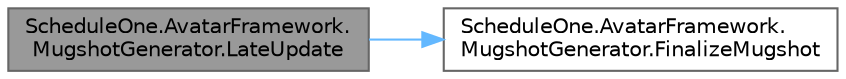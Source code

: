 digraph "ScheduleOne.AvatarFramework.MugshotGenerator.LateUpdate"
{
 // LATEX_PDF_SIZE
  bgcolor="transparent";
  edge [fontname=Helvetica,fontsize=10,labelfontname=Helvetica,labelfontsize=10];
  node [fontname=Helvetica,fontsize=10,shape=box,height=0.2,width=0.4];
  rankdir="LR";
  Node1 [id="Node000001",label="ScheduleOne.AvatarFramework.\lMugshotGenerator.LateUpdate",height=0.2,width=0.4,color="gray40", fillcolor="grey60", style="filled", fontcolor="black",tooltip=" "];
  Node1 -> Node2 [id="edge1_Node000001_Node000002",color="steelblue1",style="solid",tooltip=" "];
  Node2 [id="Node000002",label="ScheduleOne.AvatarFramework.\lMugshotGenerator.FinalizeMugshot",height=0.2,width=0.4,color="grey40", fillcolor="white", style="filled",URL="$class_schedule_one_1_1_avatar_framework_1_1_mugshot_generator.html#a0d88025b7c4db97164892a903576924f",tooltip=" "];
}
